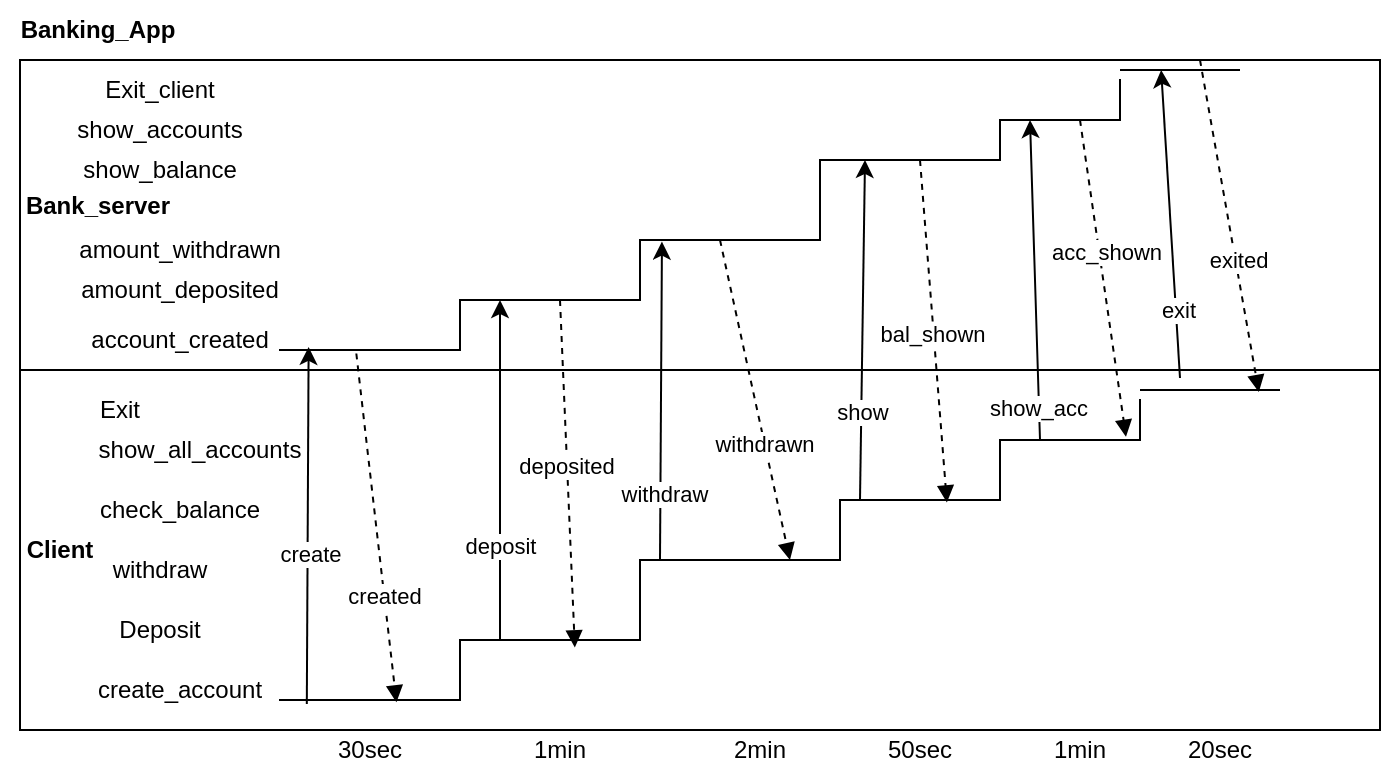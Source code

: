 <mxfile version="22.1.2" type="device">
  <diagram name="Page-1" id="cG4fxU-J7SDj1LWajfbG">
    <mxGraphModel dx="1276" dy="606" grid="1" gridSize="10" guides="1" tooltips="1" connect="1" arrows="1" fold="1" page="1" pageScale="1" pageWidth="850" pageHeight="1100" math="0" shadow="0">
      <root>
        <mxCell id="0" />
        <mxCell id="1" parent="0" />
        <mxCell id="D2pGnbGUwXE1LlB6pp_s-1" value="" style="rounded=0;whiteSpace=wrap;html=1;" parent="1" vertex="1">
          <mxGeometry x="40" y="213" width="680" height="180" as="geometry" />
        </mxCell>
        <mxCell id="D2pGnbGUwXE1LlB6pp_s-2" value="&lt;b&gt;Client&lt;/b&gt;" style="text;html=1;strokeColor=none;fillColor=none;align=center;verticalAlign=middle;whiteSpace=wrap;rounded=0;" parent="1" vertex="1">
          <mxGeometry x="30" y="288" width="60" height="30" as="geometry" />
        </mxCell>
        <mxCell id="D2pGnbGUwXE1LlB6pp_s-3" value="create_account" style="text;html=1;strokeColor=none;fillColor=none;align=center;verticalAlign=middle;whiteSpace=wrap;rounded=0;" parent="1" vertex="1">
          <mxGeometry x="90" y="358" width="60" height="30" as="geometry" />
        </mxCell>
        <mxCell id="D2pGnbGUwXE1LlB6pp_s-4" value="Deposit" style="text;html=1;strokeColor=none;fillColor=none;align=center;verticalAlign=middle;whiteSpace=wrap;rounded=0;" parent="1" vertex="1">
          <mxGeometry x="80" y="328" width="60" height="30" as="geometry" />
        </mxCell>
        <mxCell id="D2pGnbGUwXE1LlB6pp_s-5" value="withdraw" style="text;html=1;strokeColor=none;fillColor=none;align=center;verticalAlign=middle;whiteSpace=wrap;rounded=0;" parent="1" vertex="1">
          <mxGeometry x="80" y="298" width="60" height="30" as="geometry" />
        </mxCell>
        <mxCell id="D2pGnbGUwXE1LlB6pp_s-6" value="check_balance" style="text;html=1;strokeColor=none;fillColor=none;align=center;verticalAlign=middle;whiteSpace=wrap;rounded=0;" parent="1" vertex="1">
          <mxGeometry x="90" y="268" width="60" height="30" as="geometry" />
        </mxCell>
        <mxCell id="D2pGnbGUwXE1LlB6pp_s-7" value="show_all_accounts" style="text;html=1;strokeColor=none;fillColor=none;align=center;verticalAlign=middle;whiteSpace=wrap;rounded=0;" parent="1" vertex="1">
          <mxGeometry x="100" y="238" width="60" height="30" as="geometry" />
        </mxCell>
        <mxCell id="D2pGnbGUwXE1LlB6pp_s-8" value="Exit" style="text;html=1;strokeColor=none;fillColor=none;align=center;verticalAlign=middle;whiteSpace=wrap;rounded=0;" parent="1" vertex="1">
          <mxGeometry x="60" y="218" width="60" height="30" as="geometry" />
        </mxCell>
        <mxCell id="D2pGnbGUwXE1LlB6pp_s-9" value="" style="rounded=0;whiteSpace=wrap;html=1;" parent="1" vertex="1">
          <mxGeometry x="40" y="58" width="680" height="155" as="geometry" />
        </mxCell>
        <mxCell id="D2pGnbGUwXE1LlB6pp_s-10" value="&lt;b&gt;Bank_server&lt;/b&gt;" style="text;html=1;strokeColor=none;fillColor=none;align=center;verticalAlign=middle;whiteSpace=wrap;rounded=0;" parent="1" vertex="1">
          <mxGeometry x="49" y="115.5" width="60" height="30" as="geometry" />
        </mxCell>
        <mxCell id="D2pGnbGUwXE1LlB6pp_s-11" value="account_created" style="text;html=1;strokeColor=none;fillColor=none;align=center;verticalAlign=middle;whiteSpace=wrap;rounded=0;" parent="1" vertex="1">
          <mxGeometry x="90" y="183" width="60" height="30" as="geometry" />
        </mxCell>
        <mxCell id="D2pGnbGUwXE1LlB6pp_s-12" value="amount_deposited" style="text;html=1;strokeColor=none;fillColor=none;align=center;verticalAlign=middle;whiteSpace=wrap;rounded=0;" parent="1" vertex="1">
          <mxGeometry x="90" y="158" width="60" height="30" as="geometry" />
        </mxCell>
        <mxCell id="D2pGnbGUwXE1LlB6pp_s-13" value="amount_withdrawn" style="text;html=1;strokeColor=none;fillColor=none;align=center;verticalAlign=middle;whiteSpace=wrap;rounded=0;" parent="1" vertex="1">
          <mxGeometry x="90" y="138" width="60" height="30" as="geometry" />
        </mxCell>
        <mxCell id="D2pGnbGUwXE1LlB6pp_s-14" value="show_balance" style="text;html=1;strokeColor=none;fillColor=none;align=center;verticalAlign=middle;whiteSpace=wrap;rounded=0;" parent="1" vertex="1">
          <mxGeometry x="80" y="98" width="60" height="30" as="geometry" />
        </mxCell>
        <mxCell id="D2pGnbGUwXE1LlB6pp_s-15" value="show_accounts" style="text;html=1;strokeColor=none;fillColor=none;align=center;verticalAlign=middle;whiteSpace=wrap;rounded=0;" parent="1" vertex="1">
          <mxGeometry x="80" y="78" width="60" height="30" as="geometry" />
        </mxCell>
        <mxCell id="D2pGnbGUwXE1LlB6pp_s-16" value="Exit_client" style="text;html=1;strokeColor=none;fillColor=none;align=center;verticalAlign=middle;whiteSpace=wrap;rounded=0;" parent="1" vertex="1">
          <mxGeometry x="80" y="58" width="60" height="30" as="geometry" />
        </mxCell>
        <mxCell id="D2pGnbGUwXE1LlB6pp_s-18" value="" style="shape=partialRectangle;whiteSpace=wrap;html=1;top=0;left=0;fillColor=none;" parent="1" vertex="1">
          <mxGeometry x="170" y="348" width="90" height="30" as="geometry" />
        </mxCell>
        <mxCell id="D2pGnbGUwXE1LlB6pp_s-19" value="" style="shape=partialRectangle;whiteSpace=wrap;html=1;top=0;left=0;fillColor=none;" parent="1" vertex="1">
          <mxGeometry x="260" y="308" width="90" height="40" as="geometry" />
        </mxCell>
        <mxCell id="D2pGnbGUwXE1LlB6pp_s-20" value="" style="shape=partialRectangle;whiteSpace=wrap;html=1;top=0;left=0;fillColor=none;" parent="1" vertex="1">
          <mxGeometry x="350" y="278" width="100" height="30" as="geometry" />
        </mxCell>
        <mxCell id="D2pGnbGUwXE1LlB6pp_s-21" value="" style="shape=partialRectangle;whiteSpace=wrap;html=1;top=0;left=0;fillColor=none;" parent="1" vertex="1">
          <mxGeometry x="450" y="248" width="80" height="30" as="geometry" />
        </mxCell>
        <mxCell id="D2pGnbGUwXE1LlB6pp_s-23" value="" style="shape=partialRectangle;whiteSpace=wrap;html=1;top=0;left=0;fillColor=none;" parent="1" vertex="1">
          <mxGeometry x="530" y="228" width="70" height="20" as="geometry" />
        </mxCell>
        <mxCell id="D2pGnbGUwXE1LlB6pp_s-24" value="" style="line;strokeWidth=1;rotatable=0;dashed=0;labelPosition=right;align=left;verticalAlign=middle;spacingTop=0;spacingLeft=6;points=[];portConstraint=eastwest;" parent="1" vertex="1">
          <mxGeometry x="600" y="218" width="70" height="10" as="geometry" />
        </mxCell>
        <mxCell id="D2pGnbGUwXE1LlB6pp_s-25" value="" style="shape=partialRectangle;whiteSpace=wrap;html=1;top=0;left=0;fillColor=none;" parent="1" vertex="1">
          <mxGeometry x="170" y="178" width="90" height="25" as="geometry" />
        </mxCell>
        <mxCell id="D2pGnbGUwXE1LlB6pp_s-26" value="" style="shape=partialRectangle;whiteSpace=wrap;html=1;top=0;left=0;fillColor=none;" parent="1" vertex="1">
          <mxGeometry x="260" y="148" width="90" height="30" as="geometry" />
        </mxCell>
        <mxCell id="D2pGnbGUwXE1LlB6pp_s-28" value="" style="shape=partialRectangle;whiteSpace=wrap;html=1;top=0;left=0;fillColor=none;" parent="1" vertex="1">
          <mxGeometry x="350" y="108" width="90" height="40" as="geometry" />
        </mxCell>
        <mxCell id="D2pGnbGUwXE1LlB6pp_s-29" value="" style="shape=partialRectangle;whiteSpace=wrap;html=1;top=0;left=0;fillColor=none;" parent="1" vertex="1">
          <mxGeometry x="440" y="88" width="90" height="20" as="geometry" />
        </mxCell>
        <mxCell id="D2pGnbGUwXE1LlB6pp_s-30" value="" style="shape=partialRectangle;whiteSpace=wrap;html=1;top=0;left=0;fillColor=none;" parent="1" vertex="1">
          <mxGeometry x="530" y="68" width="60" height="20" as="geometry" />
        </mxCell>
        <mxCell id="D2pGnbGUwXE1LlB6pp_s-31" value="" style="line;strokeWidth=1;rotatable=0;dashed=0;labelPosition=right;align=left;verticalAlign=middle;spacingTop=0;spacingLeft=6;points=[];portConstraint=eastwest;" parent="1" vertex="1">
          <mxGeometry x="590" y="58" width="60" height="10" as="geometry" />
        </mxCell>
        <mxCell id="D2pGnbGUwXE1LlB6pp_s-32" value="" style="endArrow=classic;html=1;rounded=0;entryX=0.159;entryY=0.938;entryDx=0;entryDy=0;entryPerimeter=0;exitX=0.149;exitY=1.067;exitDx=0;exitDy=0;exitPerimeter=0;" parent="1" source="D2pGnbGUwXE1LlB6pp_s-18" target="D2pGnbGUwXE1LlB6pp_s-25" edge="1">
          <mxGeometry width="50" height="50" relative="1" as="geometry">
            <mxPoint x="180" y="378" as="sourcePoint" />
            <mxPoint x="230" y="328" as="targetPoint" />
          </mxGeometry>
        </mxCell>
        <mxCell id="D2pGnbGUwXE1LlB6pp_s-33" value="create" style="edgeLabel;html=1;align=center;verticalAlign=middle;resizable=0;points=[];" parent="D2pGnbGUwXE1LlB6pp_s-32" vertex="1" connectable="0">
          <mxGeometry x="-0.153" y="-1" relative="1" as="geometry">
            <mxPoint as="offset" />
          </mxGeometry>
        </mxCell>
        <mxCell id="D2pGnbGUwXE1LlB6pp_s-34" value="" style="endArrow=classic;html=1;rounded=0;" parent="1" edge="1">
          <mxGeometry width="50" height="50" relative="1" as="geometry">
            <mxPoint x="280" y="348" as="sourcePoint" />
            <mxPoint x="280" y="178" as="targetPoint" />
          </mxGeometry>
        </mxCell>
        <mxCell id="D2pGnbGUwXE1LlB6pp_s-35" value="deposit" style="edgeLabel;html=1;align=center;verticalAlign=middle;resizable=0;points=[];" parent="D2pGnbGUwXE1LlB6pp_s-34" vertex="1" connectable="0">
          <mxGeometry x="-0.44" relative="1" as="geometry">
            <mxPoint as="offset" />
          </mxGeometry>
        </mxCell>
        <mxCell id="D2pGnbGUwXE1LlB6pp_s-36" value="" style="endArrow=classic;html=1;rounded=0;entryX=0.122;entryY=1.02;entryDx=0;entryDy=0;entryPerimeter=0;" parent="1" target="D2pGnbGUwXE1LlB6pp_s-28" edge="1">
          <mxGeometry width="50" height="50" relative="1" as="geometry">
            <mxPoint x="360" y="308" as="sourcePoint" />
            <mxPoint x="360" y="158" as="targetPoint" />
          </mxGeometry>
        </mxCell>
        <mxCell id="D2pGnbGUwXE1LlB6pp_s-37" value="withdraw" style="edgeLabel;html=1;align=center;verticalAlign=middle;resizable=0;points=[];" parent="D2pGnbGUwXE1LlB6pp_s-36" vertex="1" connectable="0">
          <mxGeometry x="-0.578" y="-2" relative="1" as="geometry">
            <mxPoint as="offset" />
          </mxGeometry>
        </mxCell>
        <mxCell id="D2pGnbGUwXE1LlB6pp_s-38" value="" style="endArrow=classic;html=1;rounded=0;entryX=0.25;entryY=1;entryDx=0;entryDy=0;" parent="1" target="D2pGnbGUwXE1LlB6pp_s-29" edge="1">
          <mxGeometry width="50" height="50" relative="1" as="geometry">
            <mxPoint x="460" y="278" as="sourcePoint" />
            <mxPoint x="510" y="228" as="targetPoint" />
          </mxGeometry>
        </mxCell>
        <mxCell id="D2pGnbGUwXE1LlB6pp_s-39" value="show" style="edgeLabel;html=1;align=center;verticalAlign=middle;resizable=0;points=[];" parent="D2pGnbGUwXE1LlB6pp_s-38" vertex="1" connectable="0">
          <mxGeometry x="-0.478" relative="1" as="geometry">
            <mxPoint as="offset" />
          </mxGeometry>
        </mxCell>
        <mxCell id="D2pGnbGUwXE1LlB6pp_s-40" value="" style="endArrow=classic;html=1;rounded=0;entryX=0.25;entryY=1;entryDx=0;entryDy=0;" parent="1" target="D2pGnbGUwXE1LlB6pp_s-30" edge="1">
          <mxGeometry width="50" height="50" relative="1" as="geometry">
            <mxPoint x="550" y="248" as="sourcePoint" />
            <mxPoint x="600" y="198" as="targetPoint" />
          </mxGeometry>
        </mxCell>
        <mxCell id="D2pGnbGUwXE1LlB6pp_s-41" value="show_acc" style="edgeLabel;html=1;align=center;verticalAlign=middle;resizable=0;points=[];" parent="D2pGnbGUwXE1LlB6pp_s-40" vertex="1" connectable="0">
          <mxGeometry x="-0.795" relative="1" as="geometry">
            <mxPoint x="-1" as="offset" />
          </mxGeometry>
        </mxCell>
        <mxCell id="D2pGnbGUwXE1LlB6pp_s-42" value="" style="endArrow=classic;html=1;rounded=0;entryX=0.343;entryY=0.495;entryDx=0;entryDy=0;entryPerimeter=0;" parent="1" target="D2pGnbGUwXE1LlB6pp_s-31" edge="1">
          <mxGeometry width="50" height="50" relative="1" as="geometry">
            <mxPoint x="620" y="217" as="sourcePoint" />
            <mxPoint x="670" y="167" as="targetPoint" />
          </mxGeometry>
        </mxCell>
        <mxCell id="D2pGnbGUwXE1LlB6pp_s-43" value="exit" style="edgeLabel;html=1;align=center;verticalAlign=middle;resizable=0;points=[];" parent="D2pGnbGUwXE1LlB6pp_s-42" vertex="1" connectable="0">
          <mxGeometry x="-0.556" y="-1" relative="1" as="geometry">
            <mxPoint as="offset" />
          </mxGeometry>
        </mxCell>
        <mxCell id="D2pGnbGUwXE1LlB6pp_s-44" value="" style="html=1;verticalAlign=bottom;labelBackgroundColor=none;endArrow=block;endFill=1;dashed=1;rounded=0;exitX=0.424;exitY=1.07;exitDx=0;exitDy=0;exitPerimeter=0;entryX=0.647;entryY=1.039;entryDx=0;entryDy=0;entryPerimeter=0;" parent="1" source="D2pGnbGUwXE1LlB6pp_s-25" target="D2pGnbGUwXE1LlB6pp_s-18" edge="1">
          <mxGeometry width="160" relative="1" as="geometry">
            <mxPoint x="210" y="208" as="sourcePoint" />
            <mxPoint x="370" y="208" as="targetPoint" />
          </mxGeometry>
        </mxCell>
        <mxCell id="D2pGnbGUwXE1LlB6pp_s-45" value="created" style="edgeLabel;html=1;align=center;verticalAlign=middle;resizable=0;points=[];" parent="D2pGnbGUwXE1LlB6pp_s-44" vertex="1" connectable="0">
          <mxGeometry x="0.39" relative="1" as="geometry">
            <mxPoint as="offset" />
          </mxGeometry>
        </mxCell>
        <mxCell id="D2pGnbGUwXE1LlB6pp_s-46" value="" style="html=1;verticalAlign=bottom;labelBackgroundColor=none;endArrow=block;endFill=1;dashed=1;rounded=0;entryX=0.638;entryY=1.093;entryDx=0;entryDy=0;entryPerimeter=0;" parent="1" target="D2pGnbGUwXE1LlB6pp_s-19" edge="1">
          <mxGeometry width="160" relative="1" as="geometry">
            <mxPoint x="310" y="178" as="sourcePoint" />
            <mxPoint x="470" y="178" as="targetPoint" />
          </mxGeometry>
        </mxCell>
        <mxCell id="D2pGnbGUwXE1LlB6pp_s-47" value="deposited" style="edgeLabel;html=1;align=center;verticalAlign=middle;resizable=0;points=[];" parent="D2pGnbGUwXE1LlB6pp_s-46" vertex="1" connectable="0">
          <mxGeometry x="-0.053" y="-1" relative="1" as="geometry">
            <mxPoint as="offset" />
          </mxGeometry>
        </mxCell>
        <mxCell id="D2pGnbGUwXE1LlB6pp_s-48" value="" style="html=1;verticalAlign=bottom;labelBackgroundColor=none;endArrow=block;endFill=1;dashed=1;rounded=0;entryX=0.75;entryY=1;entryDx=0;entryDy=0;" parent="1" target="D2pGnbGUwXE1LlB6pp_s-20" edge="1">
          <mxGeometry width="160" relative="1" as="geometry">
            <mxPoint x="390" y="148" as="sourcePoint" />
            <mxPoint x="550" y="148" as="targetPoint" />
          </mxGeometry>
        </mxCell>
        <mxCell id="D2pGnbGUwXE1LlB6pp_s-49" value="withdrawn" style="edgeLabel;html=1;align=center;verticalAlign=middle;resizable=0;points=[];" parent="D2pGnbGUwXE1LlB6pp_s-48" vertex="1" connectable="0">
          <mxGeometry x="0.272" relative="1" as="geometry">
            <mxPoint as="offset" />
          </mxGeometry>
        </mxCell>
        <mxCell id="D2pGnbGUwXE1LlB6pp_s-50" value="" style="html=1;verticalAlign=bottom;labelBackgroundColor=none;endArrow=block;endFill=1;dashed=1;rounded=0;entryX=0.668;entryY=1.04;entryDx=0;entryDy=0;entryPerimeter=0;" parent="1" target="D2pGnbGUwXE1LlB6pp_s-21" edge="1">
          <mxGeometry width="160" relative="1" as="geometry">
            <mxPoint x="490" y="108" as="sourcePoint" />
            <mxPoint x="650" y="108" as="targetPoint" />
          </mxGeometry>
        </mxCell>
        <mxCell id="D2pGnbGUwXE1LlB6pp_s-51" value="bal_shown" style="edgeLabel;html=1;align=center;verticalAlign=middle;resizable=0;points=[];" parent="D2pGnbGUwXE1LlB6pp_s-50" vertex="1" connectable="0">
          <mxGeometry x="0.009" y="-1" relative="1" as="geometry">
            <mxPoint as="offset" />
          </mxGeometry>
        </mxCell>
        <mxCell id="D2pGnbGUwXE1LlB6pp_s-52" value="" style="html=1;verticalAlign=bottom;labelBackgroundColor=none;endArrow=block;endFill=1;dashed=1;rounded=0;entryX=0.9;entryY=0.92;entryDx=0;entryDy=0;entryPerimeter=0;" parent="1" target="D2pGnbGUwXE1LlB6pp_s-23" edge="1">
          <mxGeometry width="160" relative="1" as="geometry">
            <mxPoint x="570" y="88" as="sourcePoint" />
            <mxPoint x="730" y="88" as="targetPoint" />
          </mxGeometry>
        </mxCell>
        <mxCell id="D2pGnbGUwXE1LlB6pp_s-53" value="acc_shown" style="edgeLabel;html=1;align=center;verticalAlign=middle;resizable=0;points=[];" parent="D2pGnbGUwXE1LlB6pp_s-52" vertex="1" connectable="0">
          <mxGeometry x="-0.155" y="4" relative="1" as="geometry">
            <mxPoint x="-1" as="offset" />
          </mxGeometry>
        </mxCell>
        <mxCell id="D2pGnbGUwXE1LlB6pp_s-54" value="" style="html=1;verticalAlign=bottom;labelBackgroundColor=none;endArrow=block;endFill=1;dashed=1;rounded=0;entryX=0.849;entryY=0.6;entryDx=0;entryDy=0;entryPerimeter=0;" parent="1" target="D2pGnbGUwXE1LlB6pp_s-24" edge="1">
          <mxGeometry width="160" relative="1" as="geometry">
            <mxPoint x="630" y="58" as="sourcePoint" />
            <mxPoint x="790" y="58" as="targetPoint" />
          </mxGeometry>
        </mxCell>
        <mxCell id="D2pGnbGUwXE1LlB6pp_s-55" value="exited" style="edgeLabel;html=1;align=center;verticalAlign=middle;resizable=0;points=[];" parent="D2pGnbGUwXE1LlB6pp_s-54" vertex="1" connectable="0">
          <mxGeometry x="0.199" y="1" relative="1" as="geometry">
            <mxPoint as="offset" />
          </mxGeometry>
        </mxCell>
        <mxCell id="D2pGnbGUwXE1LlB6pp_s-56" value="30sec" style="text;html=1;strokeColor=none;fillColor=none;align=center;verticalAlign=middle;whiteSpace=wrap;rounded=0;" parent="1" vertex="1">
          <mxGeometry x="185" y="388" width="60" height="30" as="geometry" />
        </mxCell>
        <mxCell id="D2pGnbGUwXE1LlB6pp_s-57" value="1min" style="text;html=1;strokeColor=none;fillColor=none;align=center;verticalAlign=middle;whiteSpace=wrap;rounded=0;" parent="1" vertex="1">
          <mxGeometry x="280" y="388" width="60" height="30" as="geometry" />
        </mxCell>
        <mxCell id="D2pGnbGUwXE1LlB6pp_s-58" value="2min" style="text;html=1;strokeColor=none;fillColor=none;align=center;verticalAlign=middle;whiteSpace=wrap;rounded=0;" parent="1" vertex="1">
          <mxGeometry x="380" y="388" width="60" height="30" as="geometry" />
        </mxCell>
        <mxCell id="D2pGnbGUwXE1LlB6pp_s-59" value="50sec" style="text;html=1;strokeColor=none;fillColor=none;align=center;verticalAlign=middle;whiteSpace=wrap;rounded=0;" parent="1" vertex="1">
          <mxGeometry x="460" y="388" width="60" height="30" as="geometry" />
        </mxCell>
        <mxCell id="D2pGnbGUwXE1LlB6pp_s-60" value="1min" style="text;html=1;strokeColor=none;fillColor=none;align=center;verticalAlign=middle;whiteSpace=wrap;rounded=0;" parent="1" vertex="1">
          <mxGeometry x="540" y="388" width="60" height="30" as="geometry" />
        </mxCell>
        <mxCell id="D2pGnbGUwXE1LlB6pp_s-61" value="20sec" style="text;html=1;strokeColor=none;fillColor=none;align=center;verticalAlign=middle;whiteSpace=wrap;rounded=0;" parent="1" vertex="1">
          <mxGeometry x="610" y="388" width="60" height="30" as="geometry" />
        </mxCell>
        <mxCell id="D2pGnbGUwXE1LlB6pp_s-62" value="&lt;b&gt;Banking_App&lt;/b&gt;" style="text;html=1;strokeColor=none;fillColor=none;align=center;verticalAlign=middle;whiteSpace=wrap;rounded=0;" parent="1" vertex="1">
          <mxGeometry x="49" y="28" width="60" height="30" as="geometry" />
        </mxCell>
      </root>
    </mxGraphModel>
  </diagram>
</mxfile>
